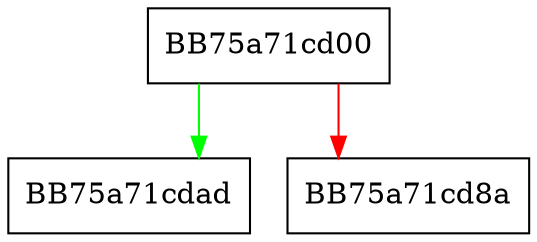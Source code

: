 digraph MetaVaultRecordBmFileInfo {
  node [shape="box"];
  graph [splines=ortho];
  BB75a71cd00 -> BB75a71cdad [color="green"];
  BB75a71cd00 -> BB75a71cd8a [color="red"];
}